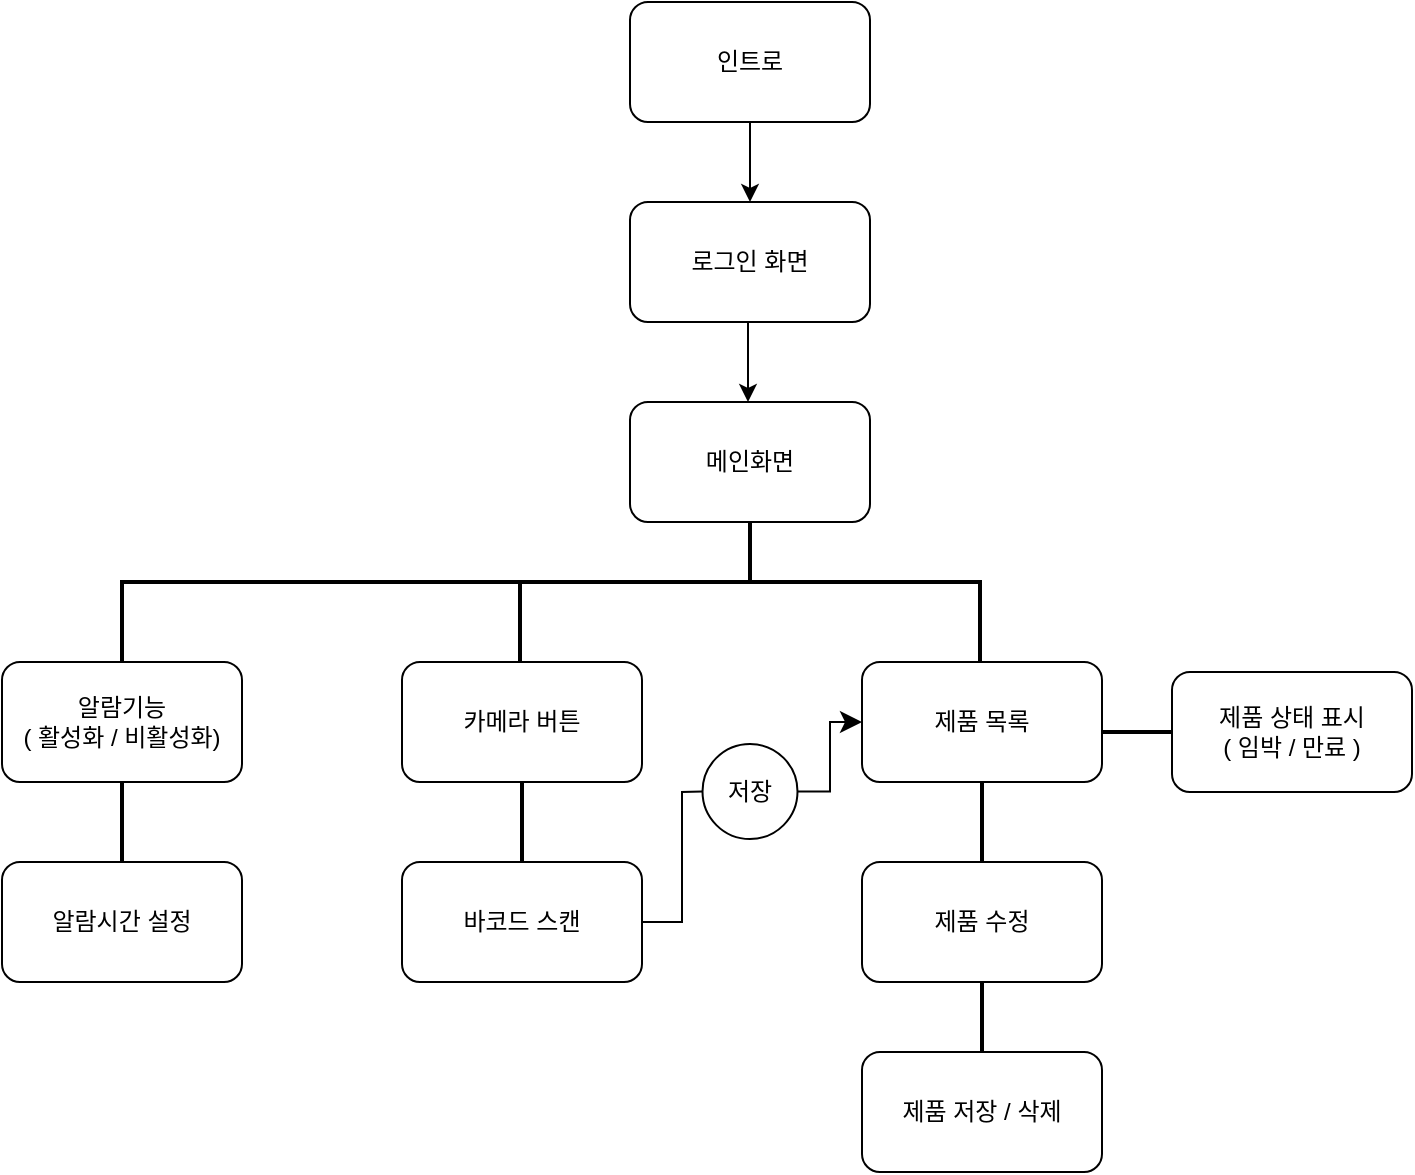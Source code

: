 <mxfile version="22.0.6" type="github">
  <diagram name="페이지-1" id="jjj7YyD9YqvPjzYAXJRd">
    <mxGraphModel dx="1728" dy="943" grid="1" gridSize="10" guides="1" tooltips="1" connect="1" arrows="1" fold="1" page="1" pageScale="1" pageWidth="827" pageHeight="1169" math="0" shadow="0">
      <root>
        <mxCell id="0" />
        <mxCell id="1" parent="0" />
        <mxCell id="NeOe5BnNapqzXYatWqwJ-2" value="인트로" style="rounded=1;whiteSpace=wrap;html=1;" vertex="1" parent="1">
          <mxGeometry x="354" y="190" width="120" height="60" as="geometry" />
        </mxCell>
        <mxCell id="NeOe5BnNapqzXYatWqwJ-4" value="" style="endArrow=classic;html=1;rounded=0;" edge="1" parent="1" source="NeOe5BnNapqzXYatWqwJ-2">
          <mxGeometry width="50" height="50" relative="1" as="geometry">
            <mxPoint x="400" y="390" as="sourcePoint" />
            <mxPoint x="414" y="290" as="targetPoint" />
          </mxGeometry>
        </mxCell>
        <mxCell id="NeOe5BnNapqzXYatWqwJ-5" value="로그인 화면" style="rounded=1;whiteSpace=wrap;html=1;" vertex="1" parent="1">
          <mxGeometry x="354" y="290" width="120" height="60" as="geometry" />
        </mxCell>
        <mxCell id="NeOe5BnNapqzXYatWqwJ-10" value="" style="strokeWidth=2;html=1;shape=mxgraph.flowchart.annotation_2;align=left;labelPosition=right;pointerEvents=1;direction=south;" vertex="1" parent="1">
          <mxGeometry x="299" y="430" width="230" height="100" as="geometry" />
        </mxCell>
        <mxCell id="NeOe5BnNapqzXYatWqwJ-14" value="카메라 버튼" style="rounded=1;whiteSpace=wrap;html=1;" vertex="1" parent="1">
          <mxGeometry x="240" y="520" width="120" height="60" as="geometry" />
        </mxCell>
        <mxCell id="NeOe5BnNapqzXYatWqwJ-15" value="메인화면" style="rounded=1;whiteSpace=wrap;html=1;" vertex="1" parent="1">
          <mxGeometry x="354" y="390" width="120" height="60" as="geometry" />
        </mxCell>
        <mxCell id="NeOe5BnNapqzXYatWqwJ-16" value="제품 목록" style="rounded=1;whiteSpace=wrap;html=1;" vertex="1" parent="1">
          <mxGeometry x="470" y="520" width="120" height="60" as="geometry" />
        </mxCell>
        <mxCell id="NeOe5BnNapqzXYatWqwJ-18" value="" style="line;strokeWidth=2;direction=south;html=1;" vertex="1" parent="1">
          <mxGeometry x="295" y="580" width="10" height="40" as="geometry" />
        </mxCell>
        <mxCell id="NeOe5BnNapqzXYatWqwJ-19" value="" style="line;strokeWidth=2;direction=south;html=1;" vertex="1" parent="1">
          <mxGeometry x="525" y="580" width="10" height="40" as="geometry" />
        </mxCell>
        <mxCell id="NeOe5BnNapqzXYatWqwJ-20" value="바코드 스캔" style="rounded=1;whiteSpace=wrap;html=1;" vertex="1" parent="1">
          <mxGeometry x="240" y="620" width="120" height="60" as="geometry" />
        </mxCell>
        <mxCell id="NeOe5BnNapqzXYatWqwJ-22" value="" style="edgeStyle=elbowEdgeStyle;elbow=horizontal;endArrow=classic;html=1;curved=0;rounded=0;endSize=8;startSize=8;exitX=1;exitY=0.5;exitDx=0;exitDy=0;entryX=0;entryY=0.5;entryDx=0;entryDy=0;" edge="1" parent="1" source="NeOe5BnNapqzXYatWqwJ-23" target="NeOe5BnNapqzXYatWqwJ-16">
          <mxGeometry width="50" height="50" relative="1" as="geometry">
            <mxPoint x="420" y="590" as="sourcePoint" />
            <mxPoint x="470" y="540" as="targetPoint" />
          </mxGeometry>
        </mxCell>
        <mxCell id="NeOe5BnNapqzXYatWqwJ-23" value="저장" style="ellipse;whiteSpace=wrap;html=1;aspect=fixed;" vertex="1" parent="1">
          <mxGeometry x="390.25" y="561" width="47.5" height="47.5" as="geometry" />
        </mxCell>
        <mxCell id="NeOe5BnNapqzXYatWqwJ-27" value="" style="endArrow=none;html=1;rounded=0;entryX=0;entryY=0.5;entryDx=0;entryDy=0;" edge="1" parent="1" target="NeOe5BnNapqzXYatWqwJ-23">
          <mxGeometry width="50" height="50" relative="1" as="geometry">
            <mxPoint x="360" y="650" as="sourcePoint" />
            <mxPoint x="408" y="600" as="targetPoint" />
            <Array as="points">
              <mxPoint x="380" y="650" />
              <mxPoint x="380" y="585" />
            </Array>
          </mxGeometry>
        </mxCell>
        <mxCell id="NeOe5BnNapqzXYatWqwJ-29" value="" style="endArrow=classic;html=1;rounded=0;" edge="1" parent="1">
          <mxGeometry width="50" height="50" relative="1" as="geometry">
            <mxPoint x="413" y="350" as="sourcePoint" />
            <mxPoint x="413" y="390" as="targetPoint" />
          </mxGeometry>
        </mxCell>
        <mxCell id="NeOe5BnNapqzXYatWqwJ-31" value="제품 수정" style="rounded=1;whiteSpace=wrap;html=1;" vertex="1" parent="1">
          <mxGeometry x="470" y="620" width="120" height="60" as="geometry" />
        </mxCell>
        <mxCell id="NeOe5BnNapqzXYatWqwJ-32" value="제품 저장 / 삭제" style="rounded=1;whiteSpace=wrap;html=1;" vertex="1" parent="1">
          <mxGeometry x="470" y="715" width="120" height="60" as="geometry" />
        </mxCell>
        <mxCell id="NeOe5BnNapqzXYatWqwJ-33" value="" style="line;strokeWidth=2;direction=south;html=1;" vertex="1" parent="1">
          <mxGeometry x="525" y="680" width="10" height="35" as="geometry" />
        </mxCell>
        <mxCell id="NeOe5BnNapqzXYatWqwJ-34" value="" style="line;strokeWidth=2;direction=west;html=1;" vertex="1" parent="1">
          <mxGeometry x="590" y="550" width="35" height="10" as="geometry" />
        </mxCell>
        <mxCell id="NeOe5BnNapqzXYatWqwJ-35" value="제품 상태 표시&lt;br&gt;( 임박 / 만료 )" style="rounded=1;whiteSpace=wrap;html=1;" vertex="1" parent="1">
          <mxGeometry x="625" y="525" width="120" height="60" as="geometry" />
        </mxCell>
        <mxCell id="NeOe5BnNapqzXYatWqwJ-46" value="" style="shape=partialRectangle;whiteSpace=wrap;html=1;bottom=0;right=0;fillColor=none;strokeWidth=2;" vertex="1" parent="1">
          <mxGeometry x="100" y="480" width="200" height="40" as="geometry" />
        </mxCell>
        <mxCell id="NeOe5BnNapqzXYatWqwJ-50" value="알람기능&lt;br&gt;( 활성화 / 비활성화)" style="rounded=1;whiteSpace=wrap;html=1;" vertex="1" parent="1">
          <mxGeometry x="40" y="520" width="120" height="60" as="geometry" />
        </mxCell>
        <mxCell id="NeOe5BnNapqzXYatWqwJ-52" value="" style="line;strokeWidth=2;direction=south;html=1;" vertex="1" parent="1">
          <mxGeometry x="95" y="580" width="10" height="40" as="geometry" />
        </mxCell>
        <mxCell id="NeOe5BnNapqzXYatWqwJ-53" value="알람시간 설정" style="rounded=1;whiteSpace=wrap;html=1;" vertex="1" parent="1">
          <mxGeometry x="40" y="620" width="120" height="60" as="geometry" />
        </mxCell>
      </root>
    </mxGraphModel>
  </diagram>
</mxfile>
